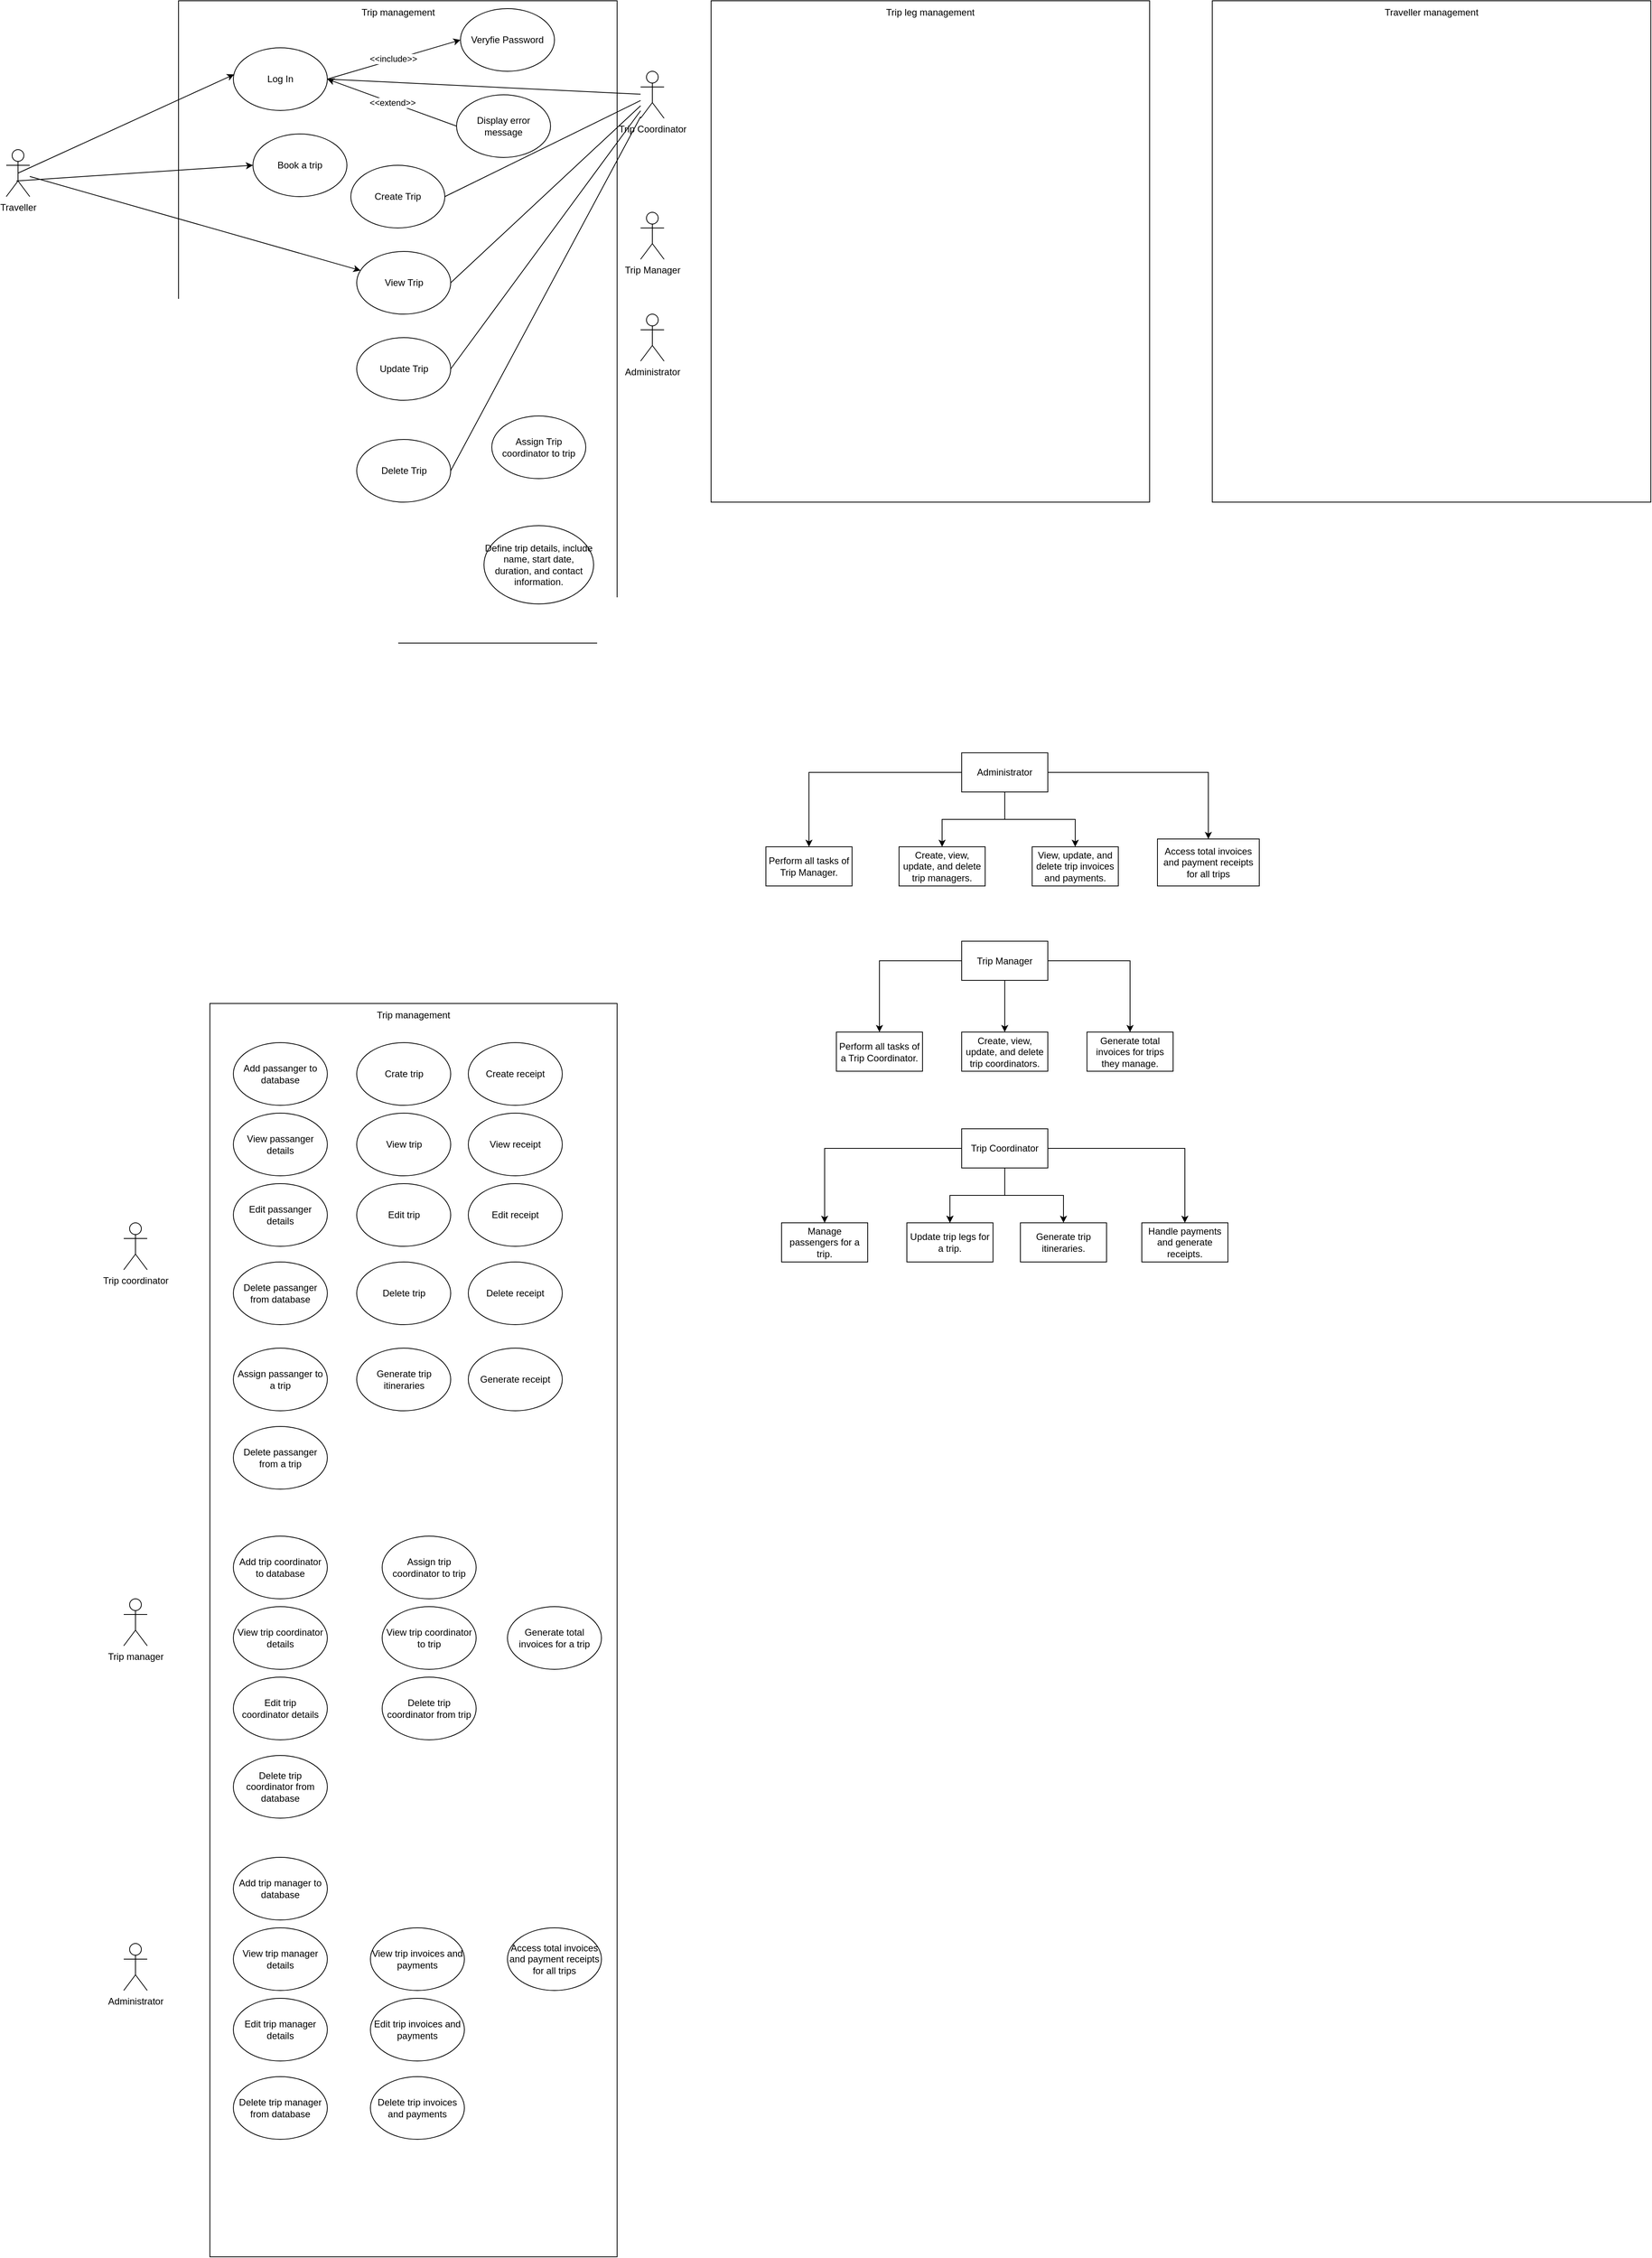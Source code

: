 <mxfile version="23.1.5" type="device">
  <diagram name="Page-1" id="YaoCbUS0WncdZ_e-gv4r">
    <mxGraphModel dx="1837" dy="945" grid="1" gridSize="10" guides="1" tooltips="1" connect="1" arrows="1" fold="1" page="1" pageScale="1" pageWidth="1169" pageHeight="827" math="0" shadow="0">
      <root>
        <mxCell id="0" />
        <mxCell id="1" parent="0" />
        <mxCell id="wh8bpn0YN4yziQ9TIbQ0-19" value="" style="rounded=0;whiteSpace=wrap;html=1;" parent="1" vertex="1">
          <mxGeometry x="320" y="40" width="560" height="820" as="geometry" />
        </mxCell>
        <mxCell id="wh8bpn0YN4yziQ9TIbQ0-2" value="Trip Coordinator&lt;div&gt;&lt;br/&gt;&lt;/div&gt;" style="shape=umlActor;verticalLabelPosition=bottom;verticalAlign=top;html=1;outlineConnect=0;" parent="1" vertex="1">
          <mxGeometry x="910" y="130" width="30" height="60" as="geometry" />
        </mxCell>
        <mxCell id="wh8bpn0YN4yziQ9TIbQ0-3" value="Log In" style="ellipse;whiteSpace=wrap;html=1;" parent="1" vertex="1">
          <mxGeometry x="390" y="100" width="120" height="80" as="geometry" />
        </mxCell>
        <mxCell id="wh8bpn0YN4yziQ9TIbQ0-4" value="Display error message" style="ellipse;whiteSpace=wrap;html=1;" parent="1" vertex="1">
          <mxGeometry x="675" y="160" width="120" height="80" as="geometry" />
        </mxCell>
        <mxCell id="wh8bpn0YN4yziQ9TIbQ0-5" value="Veryfie Password" style="ellipse;whiteSpace=wrap;html=1;" parent="1" vertex="1">
          <mxGeometry x="680" y="50" width="120" height="80" as="geometry" />
        </mxCell>
        <mxCell id="wh8bpn0YN4yziQ9TIbQ0-7" value="" style="endArrow=classic;html=1;rounded=0;exitX=1;exitY=0.5;exitDx=0;exitDy=0;entryX=0;entryY=0.5;entryDx=0;entryDy=0;" parent="1" source="wh8bpn0YN4yziQ9TIbQ0-3" edge="1" target="wh8bpn0YN4yziQ9TIbQ0-5">
          <mxGeometry width="50" height="50" relative="1" as="geometry">
            <mxPoint x="560" y="350" as="sourcePoint" />
            <mxPoint x="721.1" y="125.309" as="targetPoint" />
          </mxGeometry>
        </mxCell>
        <mxCell id="hrPoILadW02tqHUXYrE0-44" value="&amp;lt;&amp;lt;include&amp;gt;&amp;gt;" style="edgeLabel;html=1;align=center;verticalAlign=middle;resizable=0;points=[];" vertex="1" connectable="0" parent="wh8bpn0YN4yziQ9TIbQ0-7">
          <mxGeometry x="-0.004" y="2" relative="1" as="geometry">
            <mxPoint as="offset" />
          </mxGeometry>
        </mxCell>
        <mxCell id="wh8bpn0YN4yziQ9TIbQ0-12" value="" style="endArrow=classic;html=1;rounded=0;exitX=0;exitY=0.5;exitDx=0;exitDy=0;entryX=1;entryY=0.5;entryDx=0;entryDy=0;" parent="1" source="wh8bpn0YN4yziQ9TIbQ0-4" target="wh8bpn0YN4yziQ9TIbQ0-3" edge="1">
          <mxGeometry width="50" height="50" relative="1" as="geometry">
            <mxPoint x="560" y="350" as="sourcePoint" />
            <mxPoint x="610" y="300" as="targetPoint" />
          </mxGeometry>
        </mxCell>
        <mxCell id="hrPoILadW02tqHUXYrE0-45" value="&amp;lt;&amp;lt;extend&amp;gt;&amp;gt;" style="edgeLabel;html=1;align=center;verticalAlign=middle;resizable=0;points=[];" vertex="1" connectable="0" parent="wh8bpn0YN4yziQ9TIbQ0-12">
          <mxGeometry relative="1" as="geometry">
            <mxPoint as="offset" />
          </mxGeometry>
        </mxCell>
        <mxCell id="wh8bpn0YN4yziQ9TIbQ0-15" value="" style="endArrow=none;html=1;rounded=0;entryX=1;entryY=0.5;entryDx=0;entryDy=0;" parent="1" source="wh8bpn0YN4yziQ9TIbQ0-2" target="wh8bpn0YN4yziQ9TIbQ0-3" edge="1">
          <mxGeometry width="50" height="50" relative="1" as="geometry">
            <mxPoint x="560" y="350" as="sourcePoint" />
            <mxPoint x="530" y="140" as="targetPoint" />
          </mxGeometry>
        </mxCell>
        <mxCell id="wh8bpn0YN4yziQ9TIbQ0-16" value="Create Trip" style="ellipse;whiteSpace=wrap;html=1;" parent="1" vertex="1">
          <mxGeometry x="540" y="250" width="120" height="80" as="geometry" />
        </mxCell>
        <mxCell id="wh8bpn0YN4yziQ9TIbQ0-17" value="View Trip" style="ellipse;whiteSpace=wrap;html=1;" parent="1" vertex="1">
          <mxGeometry x="547.5" y="360" width="120" height="80" as="geometry" />
        </mxCell>
        <mxCell id="wh8bpn0YN4yziQ9TIbQ0-18" value="Update Trip" style="ellipse;whiteSpace=wrap;html=1;" parent="1" vertex="1">
          <mxGeometry x="547.5" y="470" width="120" height="80" as="geometry" />
        </mxCell>
        <mxCell id="wh8bpn0YN4yziQ9TIbQ0-20" value="Delete Trip" style="ellipse;whiteSpace=wrap;html=1;" parent="1" vertex="1">
          <mxGeometry x="547.5" y="600" width="120" height="80" as="geometry" />
        </mxCell>
        <mxCell id="wh8bpn0YN4yziQ9TIbQ0-21" value="Assign Trip coordinator to trip" style="ellipse;whiteSpace=wrap;html=1;" parent="1" vertex="1">
          <mxGeometry x="720" y="570" width="120" height="80" as="geometry" />
        </mxCell>
        <mxCell id="wh8bpn0YN4yziQ9TIbQ0-22" value="Define trip details, include name, start date, duration, and contact information." style="ellipse;whiteSpace=wrap;html=1;" parent="1" vertex="1">
          <mxGeometry x="710" y="710" width="140" height="100" as="geometry" />
        </mxCell>
        <mxCell id="wh8bpn0YN4yziQ9TIbQ0-23" value="Trip management" style="text;html=1;align=center;verticalAlign=middle;whiteSpace=wrap;rounded=0;" parent="1" vertex="1">
          <mxGeometry x="547.5" y="40" width="105" height="30" as="geometry" />
        </mxCell>
        <mxCell id="wh8bpn0YN4yziQ9TIbQ0-24" value="" style="endArrow=none;html=1;rounded=0;entryX=1;entryY=0.5;entryDx=0;entryDy=0;" parent="1" source="wh8bpn0YN4yziQ9TIbQ0-2" target="wh8bpn0YN4yziQ9TIbQ0-16" edge="1">
          <mxGeometry width="50" height="50" relative="1" as="geometry">
            <mxPoint x="180" y="170" as="sourcePoint" />
            <mxPoint x="610" y="400" as="targetPoint" />
          </mxGeometry>
        </mxCell>
        <mxCell id="wh8bpn0YN4yziQ9TIbQ0-25" value="" style="endArrow=none;html=1;rounded=0;entryX=1;entryY=0.5;entryDx=0;entryDy=0;" parent="1" source="wh8bpn0YN4yziQ9TIbQ0-2" target="wh8bpn0YN4yziQ9TIbQ0-17" edge="1">
          <mxGeometry width="50" height="50" relative="1" as="geometry">
            <mxPoint x="180" y="170" as="sourcePoint" />
            <mxPoint x="410" y="280" as="targetPoint" />
          </mxGeometry>
        </mxCell>
        <mxCell id="wh8bpn0YN4yziQ9TIbQ0-26" value="" style="endArrow=none;html=1;rounded=0;entryX=1;entryY=0.5;entryDx=0;entryDy=0;" parent="1" source="wh8bpn0YN4yziQ9TIbQ0-2" target="wh8bpn0YN4yziQ9TIbQ0-18" edge="1">
          <mxGeometry width="50" height="50" relative="1" as="geometry">
            <mxPoint x="190" y="180" as="sourcePoint" />
            <mxPoint x="410" y="400" as="targetPoint" />
          </mxGeometry>
        </mxCell>
        <mxCell id="wh8bpn0YN4yziQ9TIbQ0-27" value="" style="endArrow=none;html=1;rounded=0;entryX=1;entryY=0.5;entryDx=0;entryDy=0;" parent="1" source="wh8bpn0YN4yziQ9TIbQ0-2" target="wh8bpn0YN4yziQ9TIbQ0-20" edge="1">
          <mxGeometry width="50" height="50" relative="1" as="geometry">
            <mxPoint x="190" y="202" as="sourcePoint" />
            <mxPoint x="410" y="530" as="targetPoint" />
          </mxGeometry>
        </mxCell>
        <mxCell id="wh8bpn0YN4yziQ9TIbQ0-28" value="" style="rounded=0;whiteSpace=wrap;html=1;" parent="1" vertex="1">
          <mxGeometry x="1000" y="40" width="560" height="640" as="geometry" />
        </mxCell>
        <mxCell id="wh8bpn0YN4yziQ9TIbQ0-29" value="Trip leg management" style="text;html=1;align=center;verticalAlign=middle;whiteSpace=wrap;rounded=0;" parent="1" vertex="1">
          <mxGeometry x="1205" y="40" width="150" height="30" as="geometry" />
        </mxCell>
        <mxCell id="wh8bpn0YN4yziQ9TIbQ0-30" value="" style="rounded=0;whiteSpace=wrap;html=1;" parent="1" vertex="1">
          <mxGeometry x="1640" y="40" width="560" height="640" as="geometry" />
        </mxCell>
        <mxCell id="wh8bpn0YN4yziQ9TIbQ0-33" value="Traveller management" style="text;html=1;align=center;verticalAlign=middle;whiteSpace=wrap;rounded=0;" parent="1" vertex="1">
          <mxGeometry x="1815" y="40" width="210" height="30" as="geometry" />
        </mxCell>
        <mxCell id="wh8bpn0YN4yziQ9TIbQ0-34" value="Traveller" style="shape=umlActor;verticalLabelPosition=bottom;verticalAlign=top;html=1;outlineConnect=0;" parent="1" vertex="1">
          <mxGeometry x="100" y="230" width="30" height="60" as="geometry" />
        </mxCell>
        <mxCell id="hrPoILadW02tqHUXYrE0-1" value="Administrator" style="shape=umlActor;verticalLabelPosition=bottom;verticalAlign=top;html=1;outlineConnect=0;" vertex="1" parent="1">
          <mxGeometry x="910" y="440" width="30" height="60" as="geometry" />
        </mxCell>
        <mxCell id="hrPoILadW02tqHUXYrE0-4" value="Book a trip" style="ellipse;whiteSpace=wrap;html=1;" vertex="1" parent="1">
          <mxGeometry x="415" y="210" width="120" height="80" as="geometry" />
        </mxCell>
        <mxCell id="hrPoILadW02tqHUXYrE0-8" value="Trip Manager" style="shape=umlActor;verticalLabelPosition=bottom;verticalAlign=top;html=1;outlineConnect=0;" vertex="1" parent="1">
          <mxGeometry x="910" y="310" width="30" height="60" as="geometry" />
        </mxCell>
        <mxCell id="hrPoILadW02tqHUXYrE0-16" value="" style="edgeStyle=orthogonalEdgeStyle;rounded=0;orthogonalLoop=1;jettySize=auto;html=1;" edge="1" parent="1" source="hrPoILadW02tqHUXYrE0-21" target="hrPoILadW02tqHUXYrE0-22">
          <mxGeometry relative="1" as="geometry" />
        </mxCell>
        <mxCell id="hrPoILadW02tqHUXYrE0-17" value="" style="edgeStyle=orthogonalEdgeStyle;rounded=0;orthogonalLoop=1;jettySize=auto;html=1;" edge="1" parent="1" source="hrPoILadW02tqHUXYrE0-21" target="hrPoILadW02tqHUXYrE0-23">
          <mxGeometry relative="1" as="geometry" />
        </mxCell>
        <mxCell id="hrPoILadW02tqHUXYrE0-18" value="" style="edgeStyle=orthogonalEdgeStyle;rounded=0;orthogonalLoop=1;jettySize=auto;html=1;" edge="1" parent="1" source="hrPoILadW02tqHUXYrE0-21" target="hrPoILadW02tqHUXYrE0-23">
          <mxGeometry relative="1" as="geometry" />
        </mxCell>
        <mxCell id="hrPoILadW02tqHUXYrE0-19" value="" style="edgeStyle=orthogonalEdgeStyle;rounded=0;orthogonalLoop=1;jettySize=auto;html=1;" edge="1" parent="1" source="hrPoILadW02tqHUXYrE0-21" target="hrPoILadW02tqHUXYrE0-24">
          <mxGeometry relative="1" as="geometry" />
        </mxCell>
        <mxCell id="hrPoILadW02tqHUXYrE0-20" value="" style="edgeStyle=orthogonalEdgeStyle;rounded=0;orthogonalLoop=1;jettySize=auto;html=1;" edge="1" parent="1" source="hrPoILadW02tqHUXYrE0-21" target="hrPoILadW02tqHUXYrE0-25">
          <mxGeometry relative="1" as="geometry" />
        </mxCell>
        <mxCell id="hrPoILadW02tqHUXYrE0-21" value="Trip Coordinator" style="html=1;whiteSpace=wrap;" vertex="1" parent="1">
          <mxGeometry x="1320" y="1480" width="110" height="50" as="geometry" />
        </mxCell>
        <mxCell id="hrPoILadW02tqHUXYrE0-22" value="Manage passengers for a trip." style="html=1;whiteSpace=wrap;" vertex="1" parent="1">
          <mxGeometry x="1090" y="1600" width="110" height="50" as="geometry" />
        </mxCell>
        <mxCell id="hrPoILadW02tqHUXYrE0-23" value="Update trip legs for a trip." style="html=1;whiteSpace=wrap;" vertex="1" parent="1">
          <mxGeometry x="1250" y="1600" width="110" height="50" as="geometry" />
        </mxCell>
        <mxCell id="hrPoILadW02tqHUXYrE0-24" value="Generate trip itineraries." style="html=1;whiteSpace=wrap;" vertex="1" parent="1">
          <mxGeometry x="1395" y="1600" width="110" height="50" as="geometry" />
        </mxCell>
        <mxCell id="hrPoILadW02tqHUXYrE0-25" value="Handle payments and generate receipts." style="html=1;whiteSpace=wrap;" vertex="1" parent="1">
          <mxGeometry x="1550" y="1600" width="110" height="50" as="geometry" />
        </mxCell>
        <mxCell id="hrPoILadW02tqHUXYrE0-26" value="" style="rounded=0;whiteSpace=wrap;html=1;" vertex="1" parent="1">
          <mxGeometry x="360" y="1320" width="520" height="1600" as="geometry" />
        </mxCell>
        <mxCell id="hrPoILadW02tqHUXYrE0-27" value="View passanger details" style="ellipse;whiteSpace=wrap;html=1;" vertex="1" parent="1">
          <mxGeometry x="390" y="1460" width="120" height="80" as="geometry" />
        </mxCell>
        <mxCell id="hrPoILadW02tqHUXYrE0-28" value="Add passanger to database" style="ellipse;whiteSpace=wrap;html=1;" vertex="1" parent="1">
          <mxGeometry x="390" y="1370" width="120" height="80" as="geometry" />
        </mxCell>
        <mxCell id="hrPoILadW02tqHUXYrE0-29" value="Edit passanger details" style="ellipse;whiteSpace=wrap;html=1;" vertex="1" parent="1">
          <mxGeometry x="390" y="1550" width="120" height="80" as="geometry" />
        </mxCell>
        <mxCell id="hrPoILadW02tqHUXYrE0-30" value="Delete passanger from database" style="ellipse;whiteSpace=wrap;html=1;" vertex="1" parent="1">
          <mxGeometry x="390" y="1650" width="120" height="80" as="geometry" />
        </mxCell>
        <mxCell id="hrPoILadW02tqHUXYrE0-31" value="Trip coordinator" style="shape=umlActor;verticalLabelPosition=bottom;verticalAlign=top;html=1;outlineConnect=0;" vertex="1" parent="1">
          <mxGeometry x="250" y="1600" width="30" height="60" as="geometry" />
        </mxCell>
        <mxCell id="hrPoILadW02tqHUXYrE0-32" value="Assign passanger to a trip" style="ellipse;whiteSpace=wrap;html=1;" vertex="1" parent="1">
          <mxGeometry x="390" y="1760" width="120" height="80" as="geometry" />
        </mxCell>
        <mxCell id="hrPoILadW02tqHUXYrE0-33" value="Crate trip" style="ellipse;whiteSpace=wrap;html=1;" vertex="1" parent="1">
          <mxGeometry x="547.5" y="1370" width="120" height="80" as="geometry" />
        </mxCell>
        <mxCell id="hrPoILadW02tqHUXYrE0-34" value="View trip" style="ellipse;whiteSpace=wrap;html=1;" vertex="1" parent="1">
          <mxGeometry x="547.5" y="1460" width="120" height="80" as="geometry" />
        </mxCell>
        <mxCell id="hrPoILadW02tqHUXYrE0-35" value="Edit trip" style="ellipse;whiteSpace=wrap;html=1;" vertex="1" parent="1">
          <mxGeometry x="547.5" y="1550" width="120" height="80" as="geometry" />
        </mxCell>
        <mxCell id="hrPoILadW02tqHUXYrE0-36" value="Delete trip" style="ellipse;whiteSpace=wrap;html=1;" vertex="1" parent="1">
          <mxGeometry x="547.5" y="1650" width="120" height="80" as="geometry" />
        </mxCell>
        <mxCell id="hrPoILadW02tqHUXYrE0-38" value="Generate trip itineraries" style="ellipse;whiteSpace=wrap;html=1;" vertex="1" parent="1">
          <mxGeometry x="547.5" y="1760" width="120" height="80" as="geometry" />
        </mxCell>
        <mxCell id="hrPoILadW02tqHUXYrE0-39" value="Generate receipt" style="ellipse;whiteSpace=wrap;html=1;" vertex="1" parent="1">
          <mxGeometry x="690" y="1760" width="120" height="80" as="geometry" />
        </mxCell>
        <mxCell id="hrPoILadW02tqHUXYrE0-40" value="Delete receipt" style="ellipse;whiteSpace=wrap;html=1;" vertex="1" parent="1">
          <mxGeometry x="690" y="1650" width="120" height="80" as="geometry" />
        </mxCell>
        <mxCell id="hrPoILadW02tqHUXYrE0-41" value="Edit receipt" style="ellipse;whiteSpace=wrap;html=1;" vertex="1" parent="1">
          <mxGeometry x="690" y="1550" width="120" height="80" as="geometry" />
        </mxCell>
        <mxCell id="hrPoILadW02tqHUXYrE0-42" value="View receipt" style="ellipse;whiteSpace=wrap;html=1;" vertex="1" parent="1">
          <mxGeometry x="690" y="1460" width="120" height="80" as="geometry" />
        </mxCell>
        <mxCell id="hrPoILadW02tqHUXYrE0-43" value="Create receipt" style="ellipse;whiteSpace=wrap;html=1;" vertex="1" parent="1">
          <mxGeometry x="690" y="1370" width="120" height="80" as="geometry" />
        </mxCell>
        <mxCell id="hrPoILadW02tqHUXYrE0-46" value="Delete passanger from a trip" style="ellipse;whiteSpace=wrap;html=1;" vertex="1" parent="1">
          <mxGeometry x="390" y="1860" width="120" height="80" as="geometry" />
        </mxCell>
        <mxCell id="hrPoILadW02tqHUXYrE0-47" value="Trip management" style="text;html=1;align=center;verticalAlign=middle;whiteSpace=wrap;rounded=0;" vertex="1" parent="1">
          <mxGeometry x="560" y="1320" width="120" height="30" as="geometry" />
        </mxCell>
        <mxCell id="hrPoILadW02tqHUXYrE0-65" value="" style="edgeStyle=orthogonalEdgeStyle;rounded=0;orthogonalLoop=1;jettySize=auto;html=1;" edge="1" parent="1" source="hrPoILadW02tqHUXYrE0-68" target="hrPoILadW02tqHUXYrE0-74">
          <mxGeometry relative="1" as="geometry" />
        </mxCell>
        <mxCell id="hrPoILadW02tqHUXYrE0-66" value="" style="edgeStyle=orthogonalEdgeStyle;rounded=0;orthogonalLoop=1;jettySize=auto;html=1;" edge="1" parent="1" source="hrPoILadW02tqHUXYrE0-68" target="hrPoILadW02tqHUXYrE0-75">
          <mxGeometry relative="1" as="geometry" />
        </mxCell>
        <mxCell id="hrPoILadW02tqHUXYrE0-67" value="" style="edgeStyle=orthogonalEdgeStyle;rounded=0;orthogonalLoop=1;jettySize=auto;html=1;" edge="1" parent="1" source="hrPoILadW02tqHUXYrE0-68" target="hrPoILadW02tqHUXYrE0-76">
          <mxGeometry relative="1" as="geometry" />
        </mxCell>
        <mxCell id="hrPoILadW02tqHUXYrE0-68" value="Trip Manager" style="html=1;whiteSpace=wrap;" vertex="1" parent="1">
          <mxGeometry x="1320" y="1240.5" width="110" height="50" as="geometry" />
        </mxCell>
        <mxCell id="hrPoILadW02tqHUXYrE0-69" value="" style="edgeStyle=orthogonalEdgeStyle;rounded=0;orthogonalLoop=1;jettySize=auto;html=1;" edge="1" parent="1" source="hrPoILadW02tqHUXYrE0-73" target="hrPoILadW02tqHUXYrE0-77">
          <mxGeometry relative="1" as="geometry" />
        </mxCell>
        <mxCell id="hrPoILadW02tqHUXYrE0-70" value="" style="edgeStyle=orthogonalEdgeStyle;rounded=0;orthogonalLoop=1;jettySize=auto;html=1;" edge="1" parent="1" source="hrPoILadW02tqHUXYrE0-73" target="hrPoILadW02tqHUXYrE0-78">
          <mxGeometry relative="1" as="geometry" />
        </mxCell>
        <mxCell id="hrPoILadW02tqHUXYrE0-71" value="" style="edgeStyle=orthogonalEdgeStyle;rounded=0;orthogonalLoop=1;jettySize=auto;html=1;" edge="1" parent="1" source="hrPoILadW02tqHUXYrE0-73" target="hrPoILadW02tqHUXYrE0-79">
          <mxGeometry relative="1" as="geometry" />
        </mxCell>
        <mxCell id="hrPoILadW02tqHUXYrE0-72" value="" style="edgeStyle=orthogonalEdgeStyle;rounded=0;orthogonalLoop=1;jettySize=auto;html=1;" edge="1" parent="1" source="hrPoILadW02tqHUXYrE0-73" target="hrPoILadW02tqHUXYrE0-80">
          <mxGeometry relative="1" as="geometry" />
        </mxCell>
        <mxCell id="hrPoILadW02tqHUXYrE0-73" value="Administrator" style="html=1;whiteSpace=wrap;" vertex="1" parent="1">
          <mxGeometry x="1320" y="1000" width="110" height="50" as="geometry" />
        </mxCell>
        <mxCell id="hrPoILadW02tqHUXYrE0-74" value="Perform all tasks of a Trip Coordinator." style="html=1;whiteSpace=wrap;" vertex="1" parent="1">
          <mxGeometry x="1160" y="1356.5" width="110" height="50" as="geometry" />
        </mxCell>
        <mxCell id="hrPoILadW02tqHUXYrE0-75" value="Create, view, update, and delete trip coordinators." style="html=1;whiteSpace=wrap;" vertex="1" parent="1">
          <mxGeometry x="1320" y="1356.5" width="110" height="50" as="geometry" />
        </mxCell>
        <mxCell id="hrPoILadW02tqHUXYrE0-76" value="Generate total invoices for trips they manage." style="html=1;whiteSpace=wrap;" vertex="1" parent="1">
          <mxGeometry x="1480" y="1356.5" width="110" height="50" as="geometry" />
        </mxCell>
        <mxCell id="hrPoILadW02tqHUXYrE0-77" value="Perform all tasks of Trip Manager." style="html=1;whiteSpace=wrap;" vertex="1" parent="1">
          <mxGeometry x="1070" y="1120" width="110" height="50" as="geometry" />
        </mxCell>
        <mxCell id="hrPoILadW02tqHUXYrE0-78" value="Create, view, update, and delete trip managers." style="html=1;whiteSpace=wrap;" vertex="1" parent="1">
          <mxGeometry x="1240" y="1120" width="110" height="50" as="geometry" />
        </mxCell>
        <mxCell id="hrPoILadW02tqHUXYrE0-79" value="View, update, and delete trip invoices and payments." style="html=1;whiteSpace=wrap;" vertex="1" parent="1">
          <mxGeometry x="1410" y="1120" width="110" height="50" as="geometry" />
        </mxCell>
        <mxCell id="hrPoILadW02tqHUXYrE0-80" value="Access total invoices and payment receipts for all trips" style="html=1;whiteSpace=wrap;" vertex="1" parent="1">
          <mxGeometry x="1570" y="1110" width="130" height="60" as="geometry" />
        </mxCell>
        <mxCell id="hrPoILadW02tqHUXYrE0-82" value="View trip coordinator details" style="ellipse;whiteSpace=wrap;html=1;" vertex="1" parent="1">
          <mxGeometry x="390" y="2090" width="120" height="80" as="geometry" />
        </mxCell>
        <mxCell id="hrPoILadW02tqHUXYrE0-83" value="Add trip coordinator to database" style="ellipse;whiteSpace=wrap;html=1;" vertex="1" parent="1">
          <mxGeometry x="390" y="2000" width="120" height="80" as="geometry" />
        </mxCell>
        <mxCell id="hrPoILadW02tqHUXYrE0-84" value="Edit trip coordinator&amp;nbsp;details" style="ellipse;whiteSpace=wrap;html=1;" vertex="1" parent="1">
          <mxGeometry x="390" y="2180" width="120" height="80" as="geometry" />
        </mxCell>
        <mxCell id="hrPoILadW02tqHUXYrE0-85" value="Delete trip coordinator&amp;nbsp;from database" style="ellipse;whiteSpace=wrap;html=1;" vertex="1" parent="1">
          <mxGeometry x="390" y="2280" width="120" height="80" as="geometry" />
        </mxCell>
        <mxCell id="hrPoILadW02tqHUXYrE0-86" value="Assign trip coordinator to trip" style="ellipse;whiteSpace=wrap;html=1;" vertex="1" parent="1">
          <mxGeometry x="580" y="2000" width="120" height="80" as="geometry" />
        </mxCell>
        <mxCell id="hrPoILadW02tqHUXYrE0-87" value="View trip coordinator to trip" style="ellipse;whiteSpace=wrap;html=1;" vertex="1" parent="1">
          <mxGeometry x="580" y="2090" width="120" height="80" as="geometry" />
        </mxCell>
        <mxCell id="hrPoILadW02tqHUXYrE0-88" value="Delete trip coordinator from trip" style="ellipse;whiteSpace=wrap;html=1;" vertex="1" parent="1">
          <mxGeometry x="580" y="2180" width="120" height="80" as="geometry" />
        </mxCell>
        <mxCell id="hrPoILadW02tqHUXYrE0-89" value="Trip manager" style="shape=umlActor;verticalLabelPosition=bottom;verticalAlign=top;html=1;outlineConnect=0;" vertex="1" parent="1">
          <mxGeometry x="250" y="2080" width="30" height="60" as="geometry" />
        </mxCell>
        <mxCell id="hrPoILadW02tqHUXYrE0-92" value="Generate total invoices for a trip" style="ellipse;whiteSpace=wrap;html=1;" vertex="1" parent="1">
          <mxGeometry x="740" y="2090" width="120" height="80" as="geometry" />
        </mxCell>
        <mxCell id="hrPoILadW02tqHUXYrE0-93" value="View trip manager details" style="ellipse;whiteSpace=wrap;html=1;" vertex="1" parent="1">
          <mxGeometry x="390" y="2500" width="120" height="80" as="geometry" />
        </mxCell>
        <mxCell id="hrPoILadW02tqHUXYrE0-94" value="Add trip manager to database" style="ellipse;whiteSpace=wrap;html=1;" vertex="1" parent="1">
          <mxGeometry x="390" y="2410" width="120" height="80" as="geometry" />
        </mxCell>
        <mxCell id="hrPoILadW02tqHUXYrE0-95" value="Edit trip manager details" style="ellipse;whiteSpace=wrap;html=1;" vertex="1" parent="1">
          <mxGeometry x="390" y="2590" width="120" height="80" as="geometry" />
        </mxCell>
        <mxCell id="hrPoILadW02tqHUXYrE0-96" value="Delete trip manager from database" style="ellipse;whiteSpace=wrap;html=1;" vertex="1" parent="1">
          <mxGeometry x="390" y="2690" width="120" height="80" as="geometry" />
        </mxCell>
        <mxCell id="hrPoILadW02tqHUXYrE0-97" value="Administrator" style="shape=umlActor;verticalLabelPosition=bottom;verticalAlign=top;html=1;outlineConnect=0;" vertex="1" parent="1">
          <mxGeometry x="250" y="2520" width="30" height="60" as="geometry" />
        </mxCell>
        <mxCell id="hrPoILadW02tqHUXYrE0-100" value="View trip invoices and payments" style="ellipse;whiteSpace=wrap;html=1;" vertex="1" parent="1">
          <mxGeometry x="565" y="2500" width="120" height="80" as="geometry" />
        </mxCell>
        <mxCell id="hrPoILadW02tqHUXYrE0-102" value="Edit trip invoices and payments" style="ellipse;whiteSpace=wrap;html=1;" vertex="1" parent="1">
          <mxGeometry x="565" y="2590" width="120" height="80" as="geometry" />
        </mxCell>
        <mxCell id="hrPoILadW02tqHUXYrE0-103" value="Delete trip invoices and payments" style="ellipse;whiteSpace=wrap;html=1;" vertex="1" parent="1">
          <mxGeometry x="565" y="2690" width="120" height="80" as="geometry" />
        </mxCell>
        <mxCell id="hrPoILadW02tqHUXYrE0-104" value="Access total invoices and payment receipts for all trips" style="ellipse;whiteSpace=wrap;html=1;" vertex="1" parent="1">
          <mxGeometry x="740" y="2500" width="120" height="80" as="geometry" />
        </mxCell>
        <mxCell id="hrPoILadW02tqHUXYrE0-105" value="" style="endArrow=classic;html=1;rounded=0;exitX=0.5;exitY=0.5;exitDx=0;exitDy=0;exitPerimeter=0;entryX=0.008;entryY=0.425;entryDx=0;entryDy=0;entryPerimeter=0;" edge="1" parent="1" source="wh8bpn0YN4yziQ9TIbQ0-34" target="wh8bpn0YN4yziQ9TIbQ0-3">
          <mxGeometry width="50" height="50" relative="1" as="geometry">
            <mxPoint x="180" y="210" as="sourcePoint" />
            <mxPoint x="230" y="160" as="targetPoint" />
          </mxGeometry>
        </mxCell>
        <mxCell id="hrPoILadW02tqHUXYrE0-106" value="" style="endArrow=classic;html=1;rounded=0;" edge="1" parent="1" source="wh8bpn0YN4yziQ9TIbQ0-34" target="wh8bpn0YN4yziQ9TIbQ0-17">
          <mxGeometry width="50" height="50" relative="1" as="geometry">
            <mxPoint x="200" y="380" as="sourcePoint" />
            <mxPoint x="250" y="330" as="targetPoint" />
          </mxGeometry>
        </mxCell>
        <mxCell id="hrPoILadW02tqHUXYrE0-107" value="" style="endArrow=classic;html=1;rounded=0;entryX=0;entryY=0.5;entryDx=0;entryDy=0;" edge="1" parent="1" target="hrPoILadW02tqHUXYrE0-4">
          <mxGeometry width="50" height="50" relative="1" as="geometry">
            <mxPoint x="113" y="270" as="sourcePoint" />
            <mxPoint x="535" y="390" as="targetPoint" />
          </mxGeometry>
        </mxCell>
      </root>
    </mxGraphModel>
  </diagram>
</mxfile>
